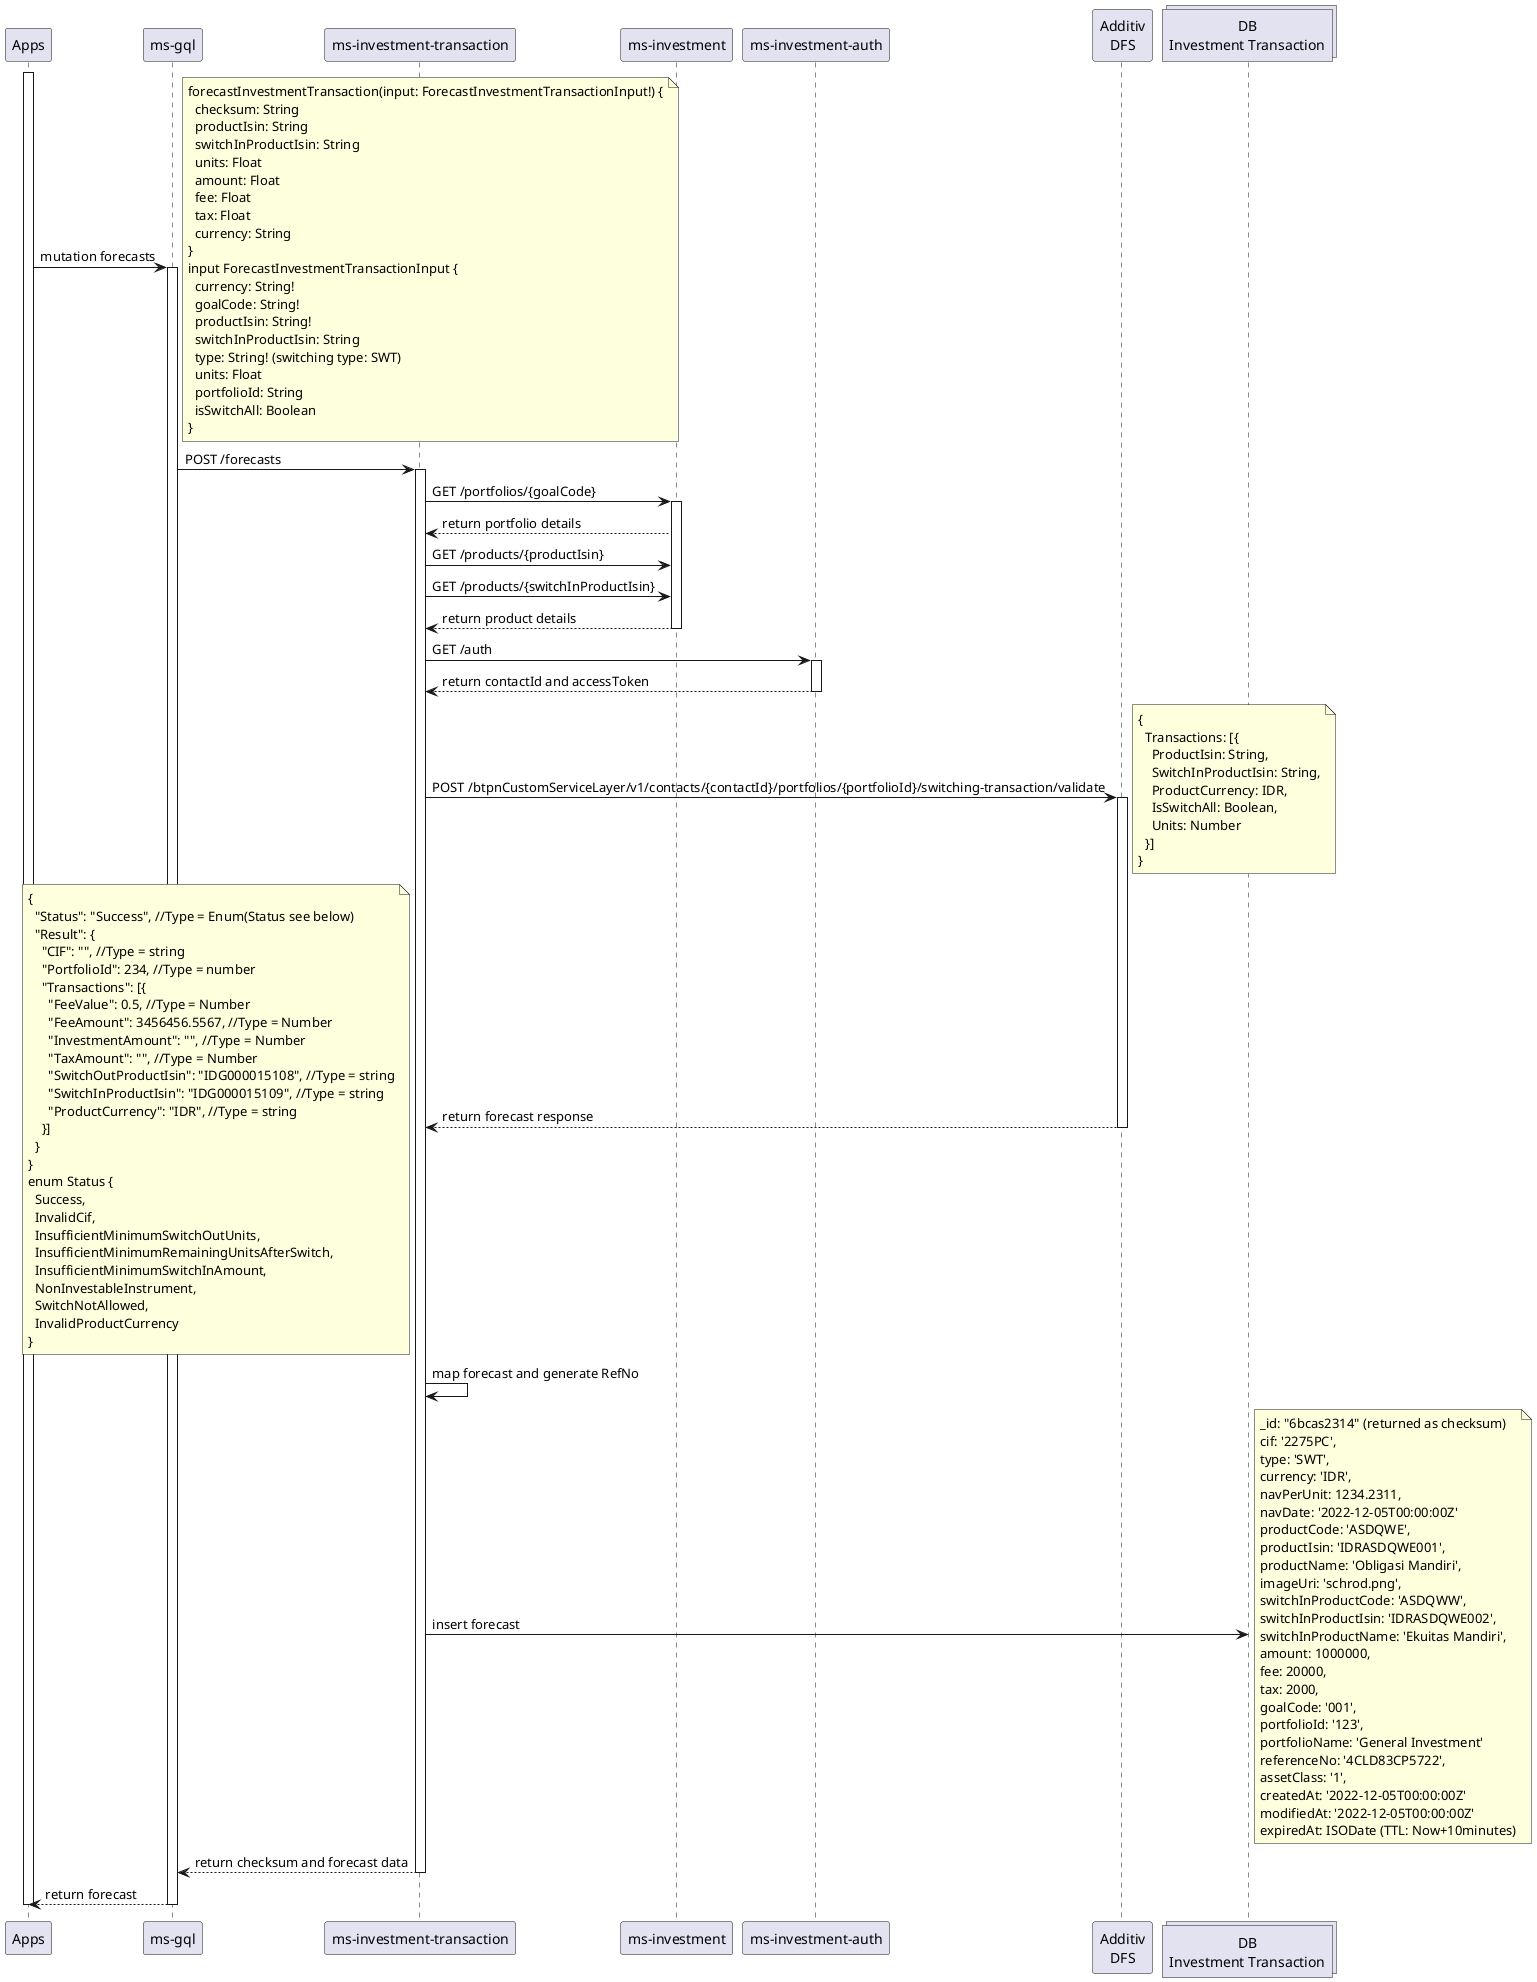 @startuml forecast switching
participant "Apps" as app
participant "ms-gql" as gql
participant "ms-investment-transaction" as ms
collections "DB\nInvestment Transaction" as db
participant "ms-investment" as msInvestment
participant "ms-investment-auth" as auth
participant "Additiv\nDFS" as dfs
collections "DB\nInvestment Transaction" as db

activate app
app -> gql: mutation forecasts
note right
forecastInvestmentTransaction(input: ForecastInvestmentTransactionInput!) {
  checksum: String
  productIsin: String
  switchInProductIsin: String
  units: Float
  amount: Float
  fee: Float
  tax: Float
  currency: String
}
input ForecastInvestmentTransactionInput {
  currency: String!
  goalCode: String!
  productIsin: String!
  switchInProductIsin: String
  type: String! (switching type: SWT)
  units: Float
  portfolioId: String
  isSwitchAll: Boolean
}
end note
activate gql

gql -> ms: POST /forecasts
activate ms
ms -> msInvestment: GET /portfolios/{goalCode}
activate msInvestment
msInvestment --> ms: return portfolio details
ms -> msInvestment: GET /products/{productIsin}
ms -> msInvestment: GET /products/{switchInProductIsin}
msInvestment --> ms: return product details
deactivate msInvestment
ms -> auth: GET /auth
activate auth
auth --> ms: return contactId and accessToken
deactivate auth
ms -> dfs: POST /btpnCustomServiceLayer/v1/contacts/{contactId}/portfolios/{portfolioId}/switching-transaction/validate
note right
{
  Transactions: [{
    ProductIsin: String,
    SwitchInProductIsin: String,
    ProductCurrency: IDR,
    IsSwitchAll: Boolean,
    Units: Number
  }]
}
end note
activate dfs
dfs --> ms: return forecast response
note left
{
  "Status": "Success", //Type = Enum(Status see below)
  "Result": {
    "CIF": "", //Type = string
    "PortfolioId": 234, //Type = number
    "Transactions": [{
      "FeeValue": 0.5, //Type = Number
      "FeeAmount": 3456456.5567, //Type = Number
      "InvestmentAmount": "", //Type = Number
      "TaxAmount": "", //Type = Number
      "SwitchOutProductIsin": "IDG000015108", //Type = string
      "SwitchInProductIsin": "IDG000015109", //Type = string
      "ProductCurrency": "IDR", //Type = string
    }]
  }
}
enum Status {
  Success,
  InvalidCif,
  InsufficientMinimumSwitchOutUnits,
  InsufficientMinimumRemainingUnitsAfterSwitch,
  InsufficientMinimumSwitchInAmount,
  NonInvestableInstrument,
  SwitchNotAllowed,
  InvalidProductCurrency
}
end note
deactivate dfs
ms -> ms: map forecast and generate RefNo
ms -> db: insert forecast
note right
_id: "6bcas2314" (returned as checksum)
cif: '2275PC',
type: 'SWT',
currency: 'IDR',
navPerUnit: 1234.2311,
navDate: '2022-12-05T00:00:00Z'
productCode: 'ASDQWE',
productIsin: 'IDRASDQWE001',
productName: 'Obligasi Mandiri',
imageUri: 'schrod.png',
switchInProductCode: 'ASDQWW',
switchInProductIsin: 'IDRASDQWE002',
switchInProductName: 'Ekuitas Mandiri',
amount: 1000000,
fee: 20000,
tax: 2000,
goalCode: '001',
portfolioId: '123',
portfolioName: 'General Investment'
referenceNo: '4CLD83CP5722',
assetClass: '1',
createdAt: '2022-12-05T00:00:00Z'
modifiedAt: '2022-12-05T00:00:00Z'
expiredAt: ISODate (TTL: Now+10minutes)
end note
ms --> gql: return checksum and forecast data

deactivate ms
gql --> app: return forecast
deactivate gql
deactivate app
@enduml